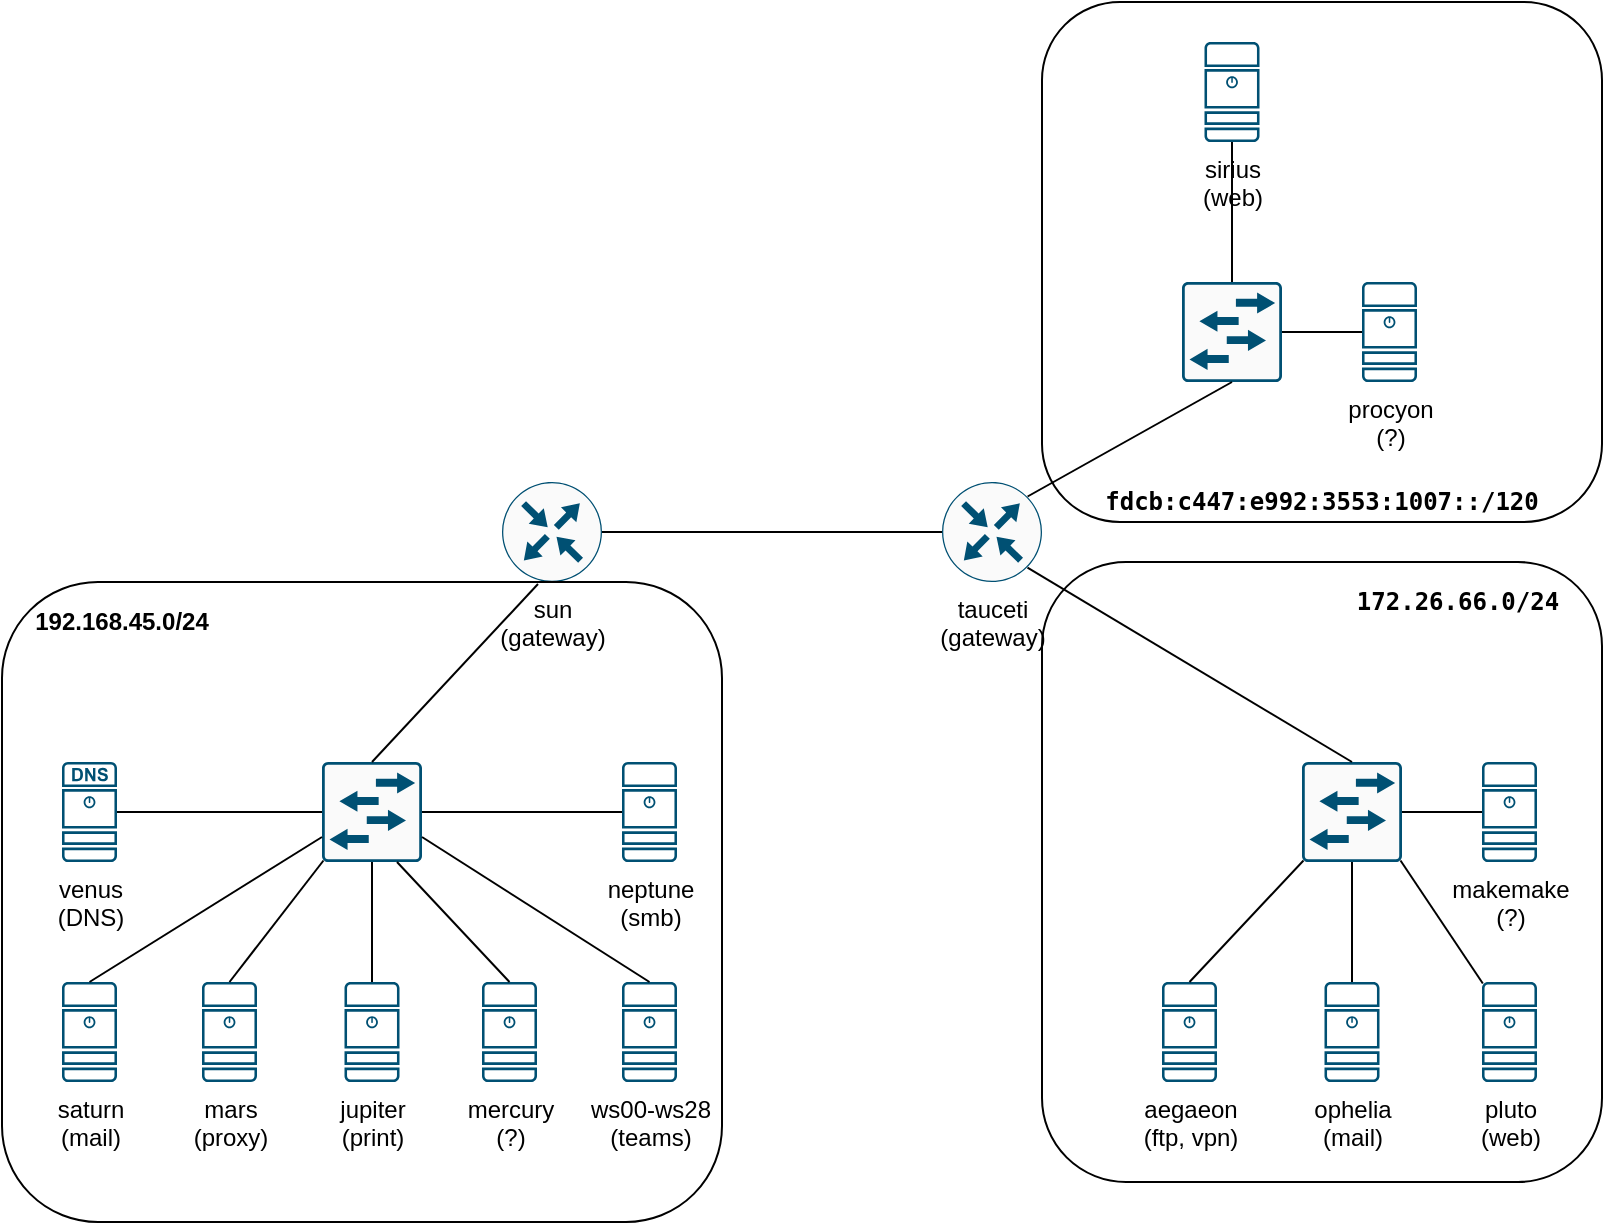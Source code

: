 <mxfile version="13.1.1" type="device"><diagram id="YYZeN0IFifV39JltC3oa" name="Page-1"><mxGraphModel dx="1422" dy="794" grid="0" gridSize="10" guides="1" tooltips="1" connect="1" arrows="1" fold="1" page="1" pageScale="1" pageWidth="1169" pageHeight="827" math="0" shadow="0"><root><mxCell id="0"/><mxCell id="1" parent="0"/><mxCell id="lUZkD75tjGVF0bCK1_Hw-1" value="" style="points=[[0.015,0.015,0],[0.985,0.015,0],[0.985,0.985,0],[0.015,0.985,0],[0.25,0,0],[0.5,0,0],[0.75,0,0],[1,0.25,0],[1,0.5,0],[1,0.75,0],[0.75,1,0],[0.5,1,0],[0.25,1,0],[0,0.75,0],[0,0.5,0],[0,0.25,0]];verticalLabelPosition=bottom;html=1;verticalAlign=top;aspect=fixed;align=center;pointerEvents=1;shape=mxgraph.cisco19.rect;prIcon=l2_switch;fillColor=#FAFAFA;strokeColor=#005073;" vertex="1" parent="1"><mxGeometry x="270" y="520" width="50" height="50" as="geometry"/></mxCell><mxCell id="lUZkD75tjGVF0bCK1_Hw-3" value="&lt;div&gt;sun&lt;/div&gt;&lt;div&gt;(gateway)&lt;br&gt;&lt;/div&gt;" style="points=[[0.5,0,0],[1,0.5,0],[0.5,1,0],[0,0.5,0],[0.145,0.145,0],[0.856,0.145,0],[0.855,0.856,0],[0.145,0.855,0]];verticalLabelPosition=bottom;html=1;verticalAlign=top;aspect=fixed;align=center;pointerEvents=1;shape=mxgraph.cisco19.rect;prIcon=router;fillColor=#FAFAFA;strokeColor=#005073;" vertex="1" parent="1"><mxGeometry x="360" y="380" width="50" height="50" as="geometry"/></mxCell><mxCell id="lUZkD75tjGVF0bCK1_Hw-4" value="venus&lt;br&gt;&lt;div&gt;(DNS)&lt;br&gt;&lt;/div&gt;" style="points=[[0.015,0.015,0],[0.985,0.015,0],[0.985,0.985,0],[0.015,0.985,0],[0.25,0,0],[0.5,0,0],[0.75,0,0],[1,0.25,0],[1,0.5,0],[1,0.75,0],[0.75,1,0],[0.5,1,0],[0.25,1,0],[0,0.75,0],[0,0.5,0],[0,0.25,0]];verticalLabelPosition=bottom;html=1;verticalAlign=top;aspect=fixed;align=center;pointerEvents=1;shape=mxgraph.cisco19.dns_server;fillColor=#005073;strokeColor=none;" vertex="1" parent="1"><mxGeometry x="140" y="520" width="27.5" height="50" as="geometry"/></mxCell><mxCell id="lUZkD75tjGVF0bCK1_Hw-5" value="" style="endArrow=none;html=1;entryX=0.36;entryY=1.02;entryDx=0;entryDy=0;entryPerimeter=0;exitX=0.5;exitY=0;exitDx=0;exitDy=0;exitPerimeter=0;" edge="1" parent="1" source="lUZkD75tjGVF0bCK1_Hw-1" target="lUZkD75tjGVF0bCK1_Hw-3"><mxGeometry width="50" height="50" relative="1" as="geometry"><mxPoint x="450" y="630" as="sourcePoint"/><mxPoint x="500" y="580" as="targetPoint"/></mxGeometry></mxCell><mxCell id="lUZkD75tjGVF0bCK1_Hw-6" value="&lt;div&gt;saturn&lt;/div&gt;&lt;div&gt;(mail)&lt;br&gt;&lt;/div&gt;" style="points=[[0.015,0.015,0],[0.985,0.015,0],[0.985,0.985,0],[0.015,0.985,0],[0.25,0,0],[0.5,0,0],[0.75,0,0],[1,0.25,0],[1,0.5,0],[1,0.75,0],[0.75,1,0],[0.5,1,0],[0.25,1,0],[0,0.75,0],[0,0.5,0],[0,0.25,0]];verticalLabelPosition=bottom;html=1;verticalAlign=top;aspect=fixed;align=center;pointerEvents=1;shape=mxgraph.cisco19.server;fillColor=#005073;strokeColor=none;" vertex="1" parent="1"><mxGeometry x="140" y="630" width="27.5" height="50" as="geometry"/></mxCell><mxCell id="lUZkD75tjGVF0bCK1_Hw-7" value="&lt;div&gt;mars&lt;/div&gt;&lt;div&gt;(proxy)&lt;br&gt;&lt;/div&gt;" style="points=[[0.015,0.015,0],[0.985,0.015,0],[0.985,0.985,0],[0.015,0.985,0],[0.25,0,0],[0.5,0,0],[0.75,0,0],[1,0.25,0],[1,0.5,0],[1,0.75,0],[0.75,1,0],[0.5,1,0],[0.25,1,0],[0,0.75,0],[0,0.5,0],[0,0.25,0]];verticalLabelPosition=bottom;html=1;verticalAlign=top;aspect=fixed;align=center;pointerEvents=1;shape=mxgraph.cisco19.server;fillColor=#005073;strokeColor=none;" vertex="1" parent="1"><mxGeometry x="210" y="630" width="27.5" height="50" as="geometry"/></mxCell><mxCell id="lUZkD75tjGVF0bCK1_Hw-8" value="&lt;div&gt;jupiter&lt;/div&gt;&lt;div&gt;(print)&lt;br&gt;&lt;/div&gt;" style="points=[[0.015,0.015,0],[0.985,0.015,0],[0.985,0.985,0],[0.015,0.985,0],[0.25,0,0],[0.5,0,0],[0.75,0,0],[1,0.25,0],[1,0.5,0],[1,0.75,0],[0.75,1,0],[0.5,1,0],[0.25,1,0],[0,0.75,0],[0,0.5,0],[0,0.25,0]];verticalLabelPosition=bottom;html=1;verticalAlign=top;aspect=fixed;align=center;pointerEvents=1;shape=mxgraph.cisco19.server;fillColor=#005073;strokeColor=none;" vertex="1" parent="1"><mxGeometry x="281.25" y="630" width="27.5" height="50" as="geometry"/></mxCell><mxCell id="lUZkD75tjGVF0bCK1_Hw-9" value="" style="endArrow=none;html=1;entryX=0;entryY=0.5;entryDx=0;entryDy=0;entryPerimeter=0;exitX=1;exitY=0.5;exitDx=0;exitDy=0;exitPerimeter=0;" edge="1" parent="1" source="lUZkD75tjGVF0bCK1_Hw-4" target="lUZkD75tjGVF0bCK1_Hw-1"><mxGeometry width="50" height="50" relative="1" as="geometry"><mxPoint x="450" y="630" as="sourcePoint"/><mxPoint x="500" y="580" as="targetPoint"/></mxGeometry></mxCell><mxCell id="lUZkD75tjGVF0bCK1_Hw-10" value="" style="endArrow=none;html=1;entryX=0;entryY=0.75;entryDx=0;entryDy=0;entryPerimeter=0;exitX=0.5;exitY=0;exitDx=0;exitDy=0;exitPerimeter=0;" edge="1" parent="1" source="lUZkD75tjGVF0bCK1_Hw-6" target="lUZkD75tjGVF0bCK1_Hw-1"><mxGeometry width="50" height="50" relative="1" as="geometry"><mxPoint x="450" y="630" as="sourcePoint"/><mxPoint x="500" y="580" as="targetPoint"/></mxGeometry></mxCell><mxCell id="lUZkD75tjGVF0bCK1_Hw-11" value="" style="endArrow=none;html=1;entryX=0.015;entryY=0.985;entryDx=0;entryDy=0;entryPerimeter=0;exitX=0.5;exitY=0;exitDx=0;exitDy=0;exitPerimeter=0;" edge="1" parent="1" source="lUZkD75tjGVF0bCK1_Hw-7" target="lUZkD75tjGVF0bCK1_Hw-1"><mxGeometry width="50" height="50" relative="1" as="geometry"><mxPoint x="450" y="630" as="sourcePoint"/><mxPoint x="500" y="580" as="targetPoint"/></mxGeometry></mxCell><mxCell id="lUZkD75tjGVF0bCK1_Hw-12" value="" style="endArrow=none;html=1;entryX=0.5;entryY=1;entryDx=0;entryDy=0;entryPerimeter=0;exitX=0.5;exitY=0;exitDx=0;exitDy=0;exitPerimeter=0;" edge="1" parent="1" source="lUZkD75tjGVF0bCK1_Hw-8" target="lUZkD75tjGVF0bCK1_Hw-1"><mxGeometry width="50" height="50" relative="1" as="geometry"><mxPoint x="450" y="630" as="sourcePoint"/><mxPoint x="500" y="580" as="targetPoint"/></mxGeometry></mxCell><mxCell id="lUZkD75tjGVF0bCK1_Hw-13" value="&lt;div&gt;mercury&lt;/div&gt;&lt;div&gt;(?)&lt;br&gt;&lt;/div&gt;" style="points=[[0.015,0.015,0],[0.985,0.015,0],[0.985,0.985,0],[0.015,0.985,0],[0.25,0,0],[0.5,0,0],[0.75,0,0],[1,0.25,0],[1,0.5,0],[1,0.75,0],[0.75,1,0],[0.5,1,0],[0.25,1,0],[0,0.75,0],[0,0.5,0],[0,0.25,0]];verticalLabelPosition=bottom;html=1;verticalAlign=top;aspect=fixed;align=center;pointerEvents=1;shape=mxgraph.cisco19.server;fillColor=#005073;strokeColor=none;" vertex="1" parent="1"><mxGeometry x="350" y="630" width="27.5" height="50" as="geometry"/></mxCell><mxCell id="lUZkD75tjGVF0bCK1_Hw-14" value="" style="endArrow=none;html=1;entryX=0.75;entryY=1;entryDx=0;entryDy=0;entryPerimeter=0;exitX=0.5;exitY=0;exitDx=0;exitDy=0;exitPerimeter=0;" edge="1" parent="1" source="lUZkD75tjGVF0bCK1_Hw-13" target="lUZkD75tjGVF0bCK1_Hw-1"><mxGeometry width="50" height="50" relative="1" as="geometry"><mxPoint x="450" y="630" as="sourcePoint"/><mxPoint x="500" y="580" as="targetPoint"/></mxGeometry></mxCell><mxCell id="lUZkD75tjGVF0bCK1_Hw-15" value="&lt;div&gt;neptune&lt;/div&gt;&lt;div&gt;(smb)&lt;br&gt;&lt;/div&gt;" style="points=[[0.015,0.015,0],[0.985,0.015,0],[0.985,0.985,0],[0.015,0.985,0],[0.25,0,0],[0.5,0,0],[0.75,0,0],[1,0.25,0],[1,0.5,0],[1,0.75,0],[0.75,1,0],[0.5,1,0],[0.25,1,0],[0,0.75,0],[0,0.5,0],[0,0.25,0]];verticalLabelPosition=bottom;html=1;verticalAlign=top;aspect=fixed;align=center;pointerEvents=1;shape=mxgraph.cisco19.server;fillColor=#005073;strokeColor=none;" vertex="1" parent="1"><mxGeometry x="420" y="520" width="27.5" height="50" as="geometry"/></mxCell><mxCell id="lUZkD75tjGVF0bCK1_Hw-16" value="" style="endArrow=none;html=1;entryX=1;entryY=0.5;entryDx=0;entryDy=0;entryPerimeter=0;exitX=0;exitY=0.5;exitDx=0;exitDy=0;exitPerimeter=0;" edge="1" parent="1" source="lUZkD75tjGVF0bCK1_Hw-15" target="lUZkD75tjGVF0bCK1_Hw-1"><mxGeometry width="50" height="50" relative="1" as="geometry"><mxPoint x="450" y="630" as="sourcePoint"/><mxPoint x="500" y="580" as="targetPoint"/></mxGeometry></mxCell><mxCell id="lUZkD75tjGVF0bCK1_Hw-17" value="&lt;div&gt;ws00-ws28&lt;/div&gt;&lt;div&gt;(teams)&lt;br&gt;&lt;/div&gt;" style="points=[[0.015,0.015,0],[0.985,0.015,0],[0.985,0.985,0],[0.015,0.985,0],[0.25,0,0],[0.5,0,0],[0.75,0,0],[1,0.25,0],[1,0.5,0],[1,0.75,0],[0.75,1,0],[0.5,1,0],[0.25,1,0],[0,0.75,0],[0,0.5,0],[0,0.25,0]];verticalLabelPosition=bottom;html=1;verticalAlign=top;aspect=fixed;align=center;pointerEvents=1;shape=mxgraph.cisco19.server;fillColor=#005073;strokeColor=none;" vertex="1" parent="1"><mxGeometry x="420" y="630" width="27.5" height="50" as="geometry"/></mxCell><mxCell id="lUZkD75tjGVF0bCK1_Hw-18" value="" style="endArrow=none;html=1;entryX=1;entryY=0.75;entryDx=0;entryDy=0;entryPerimeter=0;exitX=0.5;exitY=0;exitDx=0;exitDy=0;exitPerimeter=0;" edge="1" parent="1" source="lUZkD75tjGVF0bCK1_Hw-17" target="lUZkD75tjGVF0bCK1_Hw-1"><mxGeometry width="50" height="50" relative="1" as="geometry"><mxPoint x="450" y="630" as="sourcePoint"/><mxPoint x="500" y="580" as="targetPoint"/></mxGeometry></mxCell><mxCell id="lUZkD75tjGVF0bCK1_Hw-19" value="&lt;div&gt;tauceti&lt;/div&gt;&lt;div&gt;(gateway)&lt;br&gt;&lt;/div&gt;" style="points=[[0.5,0,0],[1,0.5,0],[0.5,1,0],[0,0.5,0],[0.145,0.145,0],[0.856,0.145,0],[0.855,0.856,0],[0.145,0.855,0]];verticalLabelPosition=bottom;html=1;verticalAlign=top;aspect=fixed;align=center;pointerEvents=1;shape=mxgraph.cisco19.rect;prIcon=router;fillColor=#FAFAFA;strokeColor=#005073;" vertex="1" parent="1"><mxGeometry x="580" y="380" width="50" height="50" as="geometry"/></mxCell><mxCell id="lUZkD75tjGVF0bCK1_Hw-22" value="" style="endArrow=none;html=1;entryX=0;entryY=0.5;entryDx=0;entryDy=0;entryPerimeter=0;exitX=1;exitY=0.5;exitDx=0;exitDy=0;exitPerimeter=0;" edge="1" parent="1" source="lUZkD75tjGVF0bCK1_Hw-3" target="lUZkD75tjGVF0bCK1_Hw-19"><mxGeometry width="50" height="50" relative="1" as="geometry"><mxPoint x="450" y="580" as="sourcePoint"/><mxPoint x="500" y="530" as="targetPoint"/></mxGeometry></mxCell><mxCell id="lUZkD75tjGVF0bCK1_Hw-23" value="&lt;div&gt;pluto&lt;/div&gt;&lt;div&gt;(web)&lt;br&gt;&lt;/div&gt;" style="points=[[0.015,0.015,0],[0.985,0.015,0],[0.985,0.985,0],[0.015,0.985,0],[0.25,0,0],[0.5,0,0],[0.75,0,0],[1,0.25,0],[1,0.5,0],[1,0.75,0],[0.75,1,0],[0.5,1,0],[0.25,1,0],[0,0.75,0],[0,0.5,0],[0,0.25,0]];verticalLabelPosition=bottom;html=1;verticalAlign=top;aspect=fixed;align=center;pointerEvents=1;shape=mxgraph.cisco19.server;fillColor=#005073;strokeColor=none;" vertex="1" parent="1"><mxGeometry x="850" y="630" width="27.5" height="50" as="geometry"/></mxCell><mxCell id="lUZkD75tjGVF0bCK1_Hw-24" value="" style="points=[[0.015,0.015,0],[0.985,0.015,0],[0.985,0.985,0],[0.015,0.985,0],[0.25,0,0],[0.5,0,0],[0.75,0,0],[1,0.25,0],[1,0.5,0],[1,0.75,0],[0.75,1,0],[0.5,1,0],[0.25,1,0],[0,0.75,0],[0,0.5,0],[0,0.25,0]];verticalLabelPosition=bottom;html=1;verticalAlign=top;aspect=fixed;align=center;pointerEvents=1;shape=mxgraph.cisco19.rect;prIcon=l2_switch;fillColor=#FAFAFA;strokeColor=#005073;" vertex="1" parent="1"><mxGeometry x="760" y="520" width="50" height="50" as="geometry"/></mxCell><mxCell id="lUZkD75tjGVF0bCK1_Hw-25" value="" style="points=[[0.015,0.015,0],[0.985,0.015,0],[0.985,0.985,0],[0.015,0.985,0],[0.25,0,0],[0.5,0,0],[0.75,0,0],[1,0.25,0],[1,0.5,0],[1,0.75,0],[0.75,1,0],[0.5,1,0],[0.25,1,0],[0,0.75,0],[0,0.5,0],[0,0.25,0]];verticalLabelPosition=bottom;html=1;verticalAlign=top;aspect=fixed;align=center;pointerEvents=1;shape=mxgraph.cisco19.rect;prIcon=l2_switch;fillColor=#FAFAFA;strokeColor=#005073;" vertex="1" parent="1"><mxGeometry x="700" y="280" width="50" height="50" as="geometry"/></mxCell><mxCell id="lUZkD75tjGVF0bCK1_Hw-26" value="" style="endArrow=none;html=1;entryX=0.5;entryY=0;entryDx=0;entryDy=0;entryPerimeter=0;exitX=0.855;exitY=0.856;exitDx=0;exitDy=0;exitPerimeter=0;" edge="1" parent="1" source="lUZkD75tjGVF0bCK1_Hw-19" target="lUZkD75tjGVF0bCK1_Hw-24"><mxGeometry width="50" height="50" relative="1" as="geometry"><mxPoint x="460" y="490" as="sourcePoint"/><mxPoint x="510" y="440" as="targetPoint"/></mxGeometry></mxCell><mxCell id="lUZkD75tjGVF0bCK1_Hw-27" value="" style="endArrow=none;html=1;entryX=0.5;entryY=1;entryDx=0;entryDy=0;entryPerimeter=0;exitX=0.856;exitY=0.145;exitDx=0;exitDy=0;exitPerimeter=0;" edge="1" parent="1" source="lUZkD75tjGVF0bCK1_Hw-19" target="lUZkD75tjGVF0bCK1_Hw-25"><mxGeometry width="50" height="50" relative="1" as="geometry"><mxPoint x="460" y="490" as="sourcePoint"/><mxPoint x="510" y="440" as="targetPoint"/></mxGeometry></mxCell><mxCell id="lUZkD75tjGVF0bCK1_Hw-28" value="&lt;div&gt;aegaeon&lt;/div&gt;&lt;div&gt;(ftp, vpn)&lt;br&gt;&lt;/div&gt;" style="points=[[0.015,0.015,0],[0.985,0.015,0],[0.985,0.985,0],[0.015,0.985,0],[0.25,0,0],[0.5,0,0],[0.75,0,0],[1,0.25,0],[1,0.5,0],[1,0.75,0],[0.75,1,0],[0.5,1,0],[0.25,1,0],[0,0.75,0],[0,0.5,0],[0,0.25,0]];verticalLabelPosition=bottom;html=1;verticalAlign=top;aspect=fixed;align=center;pointerEvents=1;shape=mxgraph.cisco19.server;fillColor=#005073;strokeColor=none;" vertex="1" parent="1"><mxGeometry x="690" y="630" width="27.5" height="50" as="geometry"/></mxCell><mxCell id="lUZkD75tjGVF0bCK1_Hw-29" value="&lt;div&gt;ophelia&lt;/div&gt;&lt;div&gt;(mail)&lt;br&gt;&lt;/div&gt;" style="points=[[0.015,0.015,0],[0.985,0.015,0],[0.985,0.985,0],[0.015,0.985,0],[0.25,0,0],[0.5,0,0],[0.75,0,0],[1,0.25,0],[1,0.5,0],[1,0.75,0],[0.75,1,0],[0.5,1,0],[0.25,1,0],[0,0.75,0],[0,0.5,0],[0,0.25,0]];verticalLabelPosition=bottom;html=1;verticalAlign=top;aspect=fixed;align=center;pointerEvents=1;shape=mxgraph.cisco19.server;fillColor=#005073;strokeColor=none;" vertex="1" parent="1"><mxGeometry x="771.25" y="630" width="27.5" height="50" as="geometry"/></mxCell><mxCell id="lUZkD75tjGVF0bCK1_Hw-30" value="&lt;div&gt;makemake&lt;/div&gt;&lt;div&gt;(?)&lt;br&gt;&lt;/div&gt;" style="points=[[0.015,0.015,0],[0.985,0.015,0],[0.985,0.985,0],[0.015,0.985,0],[0.25,0,0],[0.5,0,0],[0.75,0,0],[1,0.25,0],[1,0.5,0],[1,0.75,0],[0.75,1,0],[0.5,1,0],[0.25,1,0],[0,0.75,0],[0,0.5,0],[0,0.25,0]];verticalLabelPosition=bottom;html=1;verticalAlign=top;aspect=fixed;align=center;pointerEvents=1;shape=mxgraph.cisco19.server;fillColor=#005073;strokeColor=none;" vertex="1" parent="1"><mxGeometry x="850" y="520" width="27.5" height="50" as="geometry"/></mxCell><mxCell id="lUZkD75tjGVF0bCK1_Hw-31" value="" style="endArrow=none;html=1;entryX=0.015;entryY=0.985;entryDx=0;entryDy=0;entryPerimeter=0;exitX=0.5;exitY=0;exitDx=0;exitDy=0;exitPerimeter=0;" edge="1" parent="1" source="lUZkD75tjGVF0bCK1_Hw-28" target="lUZkD75tjGVF0bCK1_Hw-24"><mxGeometry width="50" height="50" relative="1" as="geometry"><mxPoint x="460" y="490" as="sourcePoint"/><mxPoint x="510" y="440" as="targetPoint"/></mxGeometry></mxCell><mxCell id="lUZkD75tjGVF0bCK1_Hw-32" value="" style="endArrow=none;html=1;entryX=0.5;entryY=1;entryDx=0;entryDy=0;entryPerimeter=0;exitX=0.5;exitY=0;exitDx=0;exitDy=0;exitPerimeter=0;" edge="1" parent="1" source="lUZkD75tjGVF0bCK1_Hw-29" target="lUZkD75tjGVF0bCK1_Hw-24"><mxGeometry width="50" height="50" relative="1" as="geometry"><mxPoint x="460" y="490" as="sourcePoint"/><mxPoint x="510" y="440" as="targetPoint"/></mxGeometry></mxCell><mxCell id="lUZkD75tjGVF0bCK1_Hw-33" value="" style="endArrow=none;html=1;entryX=0;entryY=0.5;entryDx=0;entryDy=0;entryPerimeter=0;exitX=1;exitY=0.5;exitDx=0;exitDy=0;exitPerimeter=0;" edge="1" parent="1" source="lUZkD75tjGVF0bCK1_Hw-24" target="lUZkD75tjGVF0bCK1_Hw-30"><mxGeometry width="50" height="50" relative="1" as="geometry"><mxPoint x="460" y="490" as="sourcePoint"/><mxPoint x="510" y="440" as="targetPoint"/></mxGeometry></mxCell><mxCell id="lUZkD75tjGVF0bCK1_Hw-34" value="" style="endArrow=none;html=1;entryX=0.015;entryY=0.015;entryDx=0;entryDy=0;entryPerimeter=0;exitX=0.985;exitY=0.985;exitDx=0;exitDy=0;exitPerimeter=0;" edge="1" parent="1" source="lUZkD75tjGVF0bCK1_Hw-24" target="lUZkD75tjGVF0bCK1_Hw-23"><mxGeometry width="50" height="50" relative="1" as="geometry"><mxPoint x="460" y="490" as="sourcePoint"/><mxPoint x="510" y="440" as="targetPoint"/></mxGeometry></mxCell><mxCell id="lUZkD75tjGVF0bCK1_Hw-35" value="&lt;div&gt;sirius&lt;/div&gt;&lt;div&gt;(web)&lt;br&gt;&lt;/div&gt;" style="points=[[0.015,0.015,0],[0.985,0.015,0],[0.985,0.985,0],[0.015,0.985,0],[0.25,0,0],[0.5,0,0],[0.75,0,0],[1,0.25,0],[1,0.5,0],[1,0.75,0],[0.75,1,0],[0.5,1,0],[0.25,1,0],[0,0.75,0],[0,0.5,0],[0,0.25,0]];verticalLabelPosition=bottom;html=1;verticalAlign=top;aspect=fixed;align=center;pointerEvents=1;shape=mxgraph.cisco19.server;fillColor=#005073;strokeColor=none;" vertex="1" parent="1"><mxGeometry x="711.25" y="160" width="27.5" height="50" as="geometry"/></mxCell><mxCell id="lUZkD75tjGVF0bCK1_Hw-36" value="&lt;div&gt;procyon&lt;/div&gt;&lt;div&gt;(?)&lt;br&gt;&lt;/div&gt;" style="points=[[0.015,0.015,0],[0.985,0.015,0],[0.985,0.985,0],[0.015,0.985,0],[0.25,0,0],[0.5,0,0],[0.75,0,0],[1,0.25,0],[1,0.5,0],[1,0.75,0],[0.75,1,0],[0.5,1,0],[0.25,1,0],[0,0.75,0],[0,0.5,0],[0,0.25,0]];verticalLabelPosition=bottom;html=1;verticalAlign=top;aspect=fixed;align=center;pointerEvents=1;shape=mxgraph.cisco19.server;fillColor=#005073;strokeColor=none;" vertex="1" parent="1"><mxGeometry x="790" y="280" width="27.5" height="50" as="geometry"/></mxCell><mxCell id="lUZkD75tjGVF0bCK1_Hw-37" value="" style="endArrow=none;html=1;entryX=0.5;entryY=1;entryDx=0;entryDy=0;entryPerimeter=0;exitX=0.5;exitY=0;exitDx=0;exitDy=0;exitPerimeter=0;" edge="1" parent="1" source="lUZkD75tjGVF0bCK1_Hw-25" target="lUZkD75tjGVF0bCK1_Hw-35"><mxGeometry width="50" height="50" relative="1" as="geometry"><mxPoint x="400" y="530" as="sourcePoint"/><mxPoint x="450" y="480" as="targetPoint"/></mxGeometry></mxCell><mxCell id="lUZkD75tjGVF0bCK1_Hw-38" value="" style="endArrow=none;html=1;entryX=0;entryY=0.5;entryDx=0;entryDy=0;entryPerimeter=0;exitX=1;exitY=0.5;exitDx=0;exitDy=0;exitPerimeter=0;" edge="1" parent="1" source="lUZkD75tjGVF0bCK1_Hw-25" target="lUZkD75tjGVF0bCK1_Hw-36"><mxGeometry width="50" height="50" relative="1" as="geometry"><mxPoint x="400" y="520" as="sourcePoint"/><mxPoint x="450" y="470" as="targetPoint"/></mxGeometry></mxCell><mxCell id="lUZkD75tjGVF0bCK1_Hw-39" value="&lt;div align=&quot;left&quot;&gt;&lt;br&gt;&lt;/div&gt;" style="rounded=1;whiteSpace=wrap;html=1;fillColor=none;" vertex="1" parent="1"><mxGeometry x="110" y="430" width="360" height="320" as="geometry"/></mxCell><mxCell id="lUZkD75tjGVF0bCK1_Hw-40" value="" style="rounded=1;whiteSpace=wrap;html=1;fillColor=none;" vertex="1" parent="1"><mxGeometry x="630" y="420" width="280" height="310" as="geometry"/></mxCell><mxCell id="lUZkD75tjGVF0bCK1_Hw-42" value="" style="rounded=1;whiteSpace=wrap;html=1;fillColor=none;" vertex="1" parent="1"><mxGeometry x="630" y="140" width="280" height="260" as="geometry"/></mxCell><mxCell id="lUZkD75tjGVF0bCK1_Hw-43" value="&lt;b&gt;192.168.45.0/24&lt;/b&gt;" style="text;html=1;strokeColor=none;fillColor=none;align=center;verticalAlign=middle;whiteSpace=wrap;rounded=0;" vertex="1" parent="1"><mxGeometry x="150" y="440" width="40" height="20" as="geometry"/></mxCell><mxCell id="lUZkD75tjGVF0bCK1_Hw-44" value="&lt;div style=&quot;font-family: &amp;#34;droid sans mono&amp;#34; , &amp;#34;monospace&amp;#34; , monospace , &amp;#34;droid sans fallback&amp;#34; ; line-height: 19px&quot;&gt;&lt;div&gt;&lt;font style=&quot;font-size: 12px&quot;&gt;&lt;b&gt;&lt;span style=&quot;background-color: rgb(255 , 255 , 255)&quot;&gt;fdcb:c447:e992:3553:1007::/120&lt;/span&gt;&lt;/b&gt;&lt;/font&gt;&lt;/div&gt;&lt;/div&gt;" style="text;html=1;strokeColor=none;fillColor=none;align=center;verticalAlign=middle;whiteSpace=wrap;rounded=0;" vertex="1" parent="1"><mxGeometry x="750" y="380" width="40" height="20" as="geometry"/></mxCell><mxCell id="lUZkD75tjGVF0bCK1_Hw-46" value="&lt;div style=&quot;font-family: &amp;#34;droid sans mono&amp;#34; , &amp;#34;monospace&amp;#34; , monospace , &amp;#34;droid sans fallback&amp;#34; ; line-height: 19px&quot;&gt;&lt;div&gt;&lt;font style=&quot;font-size: 12px&quot;&gt;&lt;b&gt;&lt;span style=&quot;background-color: rgb(255 , 255 , 255)&quot;&gt;172.26.66.0/24&lt;/span&gt;&lt;/b&gt;&lt;/font&gt;&lt;/div&gt;&lt;/div&gt;" style="text;html=1;strokeColor=none;fillColor=none;align=center;verticalAlign=middle;whiteSpace=wrap;rounded=0;" vertex="1" parent="1"><mxGeometry x="817.5" y="430" width="40" height="20" as="geometry"/></mxCell></root></mxGraphModel></diagram></mxfile>
